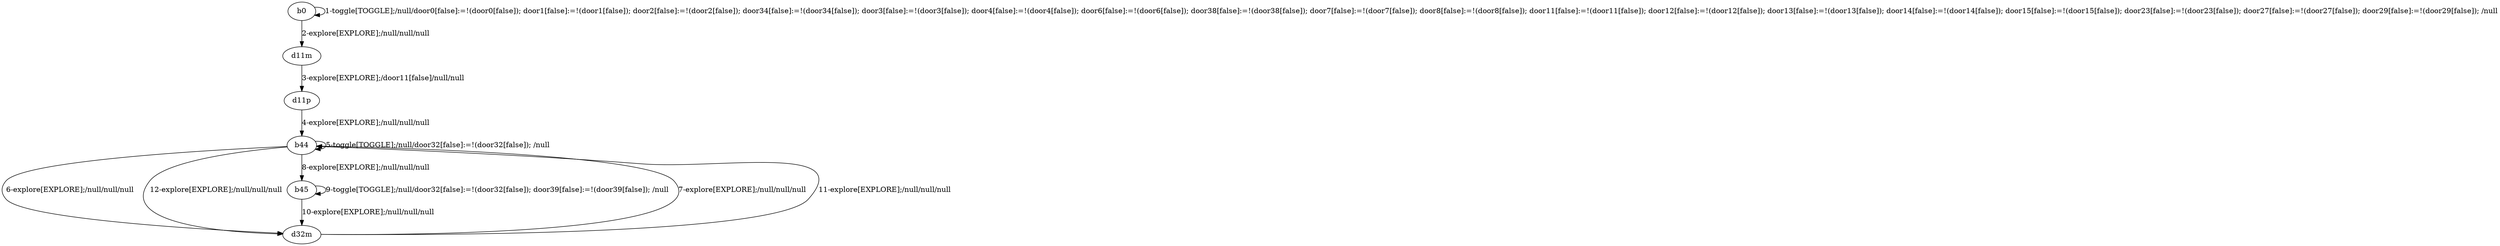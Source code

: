 # Total number of goals covered by this test: 1
# b45 --> b45

digraph g {
"b0" -> "b0" [label = "1-toggle[TOGGLE];/null/door0[false]:=!(door0[false]); door1[false]:=!(door1[false]); door2[false]:=!(door2[false]); door34[false]:=!(door34[false]); door3[false]:=!(door3[false]); door4[false]:=!(door4[false]); door6[false]:=!(door6[false]); door38[false]:=!(door38[false]); door7[false]:=!(door7[false]); door8[false]:=!(door8[false]); door11[false]:=!(door11[false]); door12[false]:=!(door12[false]); door13[false]:=!(door13[false]); door14[false]:=!(door14[false]); door15[false]:=!(door15[false]); door23[false]:=!(door23[false]); door27[false]:=!(door27[false]); door29[false]:=!(door29[false]); /null"];
"b0" -> "d11m" [label = "2-explore[EXPLORE];/null/null/null"];
"d11m" -> "d11p" [label = "3-explore[EXPLORE];/door11[false]/null/null"];
"d11p" -> "b44" [label = "4-explore[EXPLORE];/null/null/null"];
"b44" -> "b44" [label = "5-toggle[TOGGLE];/null/door32[false]:=!(door32[false]); /null"];
"b44" -> "d32m" [label = "6-explore[EXPLORE];/null/null/null"];
"d32m" -> "b44" [label = "7-explore[EXPLORE];/null/null/null"];
"b44" -> "b45" [label = "8-explore[EXPLORE];/null/null/null"];
"b45" -> "b45" [label = "9-toggle[TOGGLE];/null/door32[false]:=!(door32[false]); door39[false]:=!(door39[false]); /null"];
"b45" -> "d32m" [label = "10-explore[EXPLORE];/null/null/null"];
"d32m" -> "b44" [label = "11-explore[EXPLORE];/null/null/null"];
"b44" -> "d32m" [label = "12-explore[EXPLORE];/null/null/null"];
}